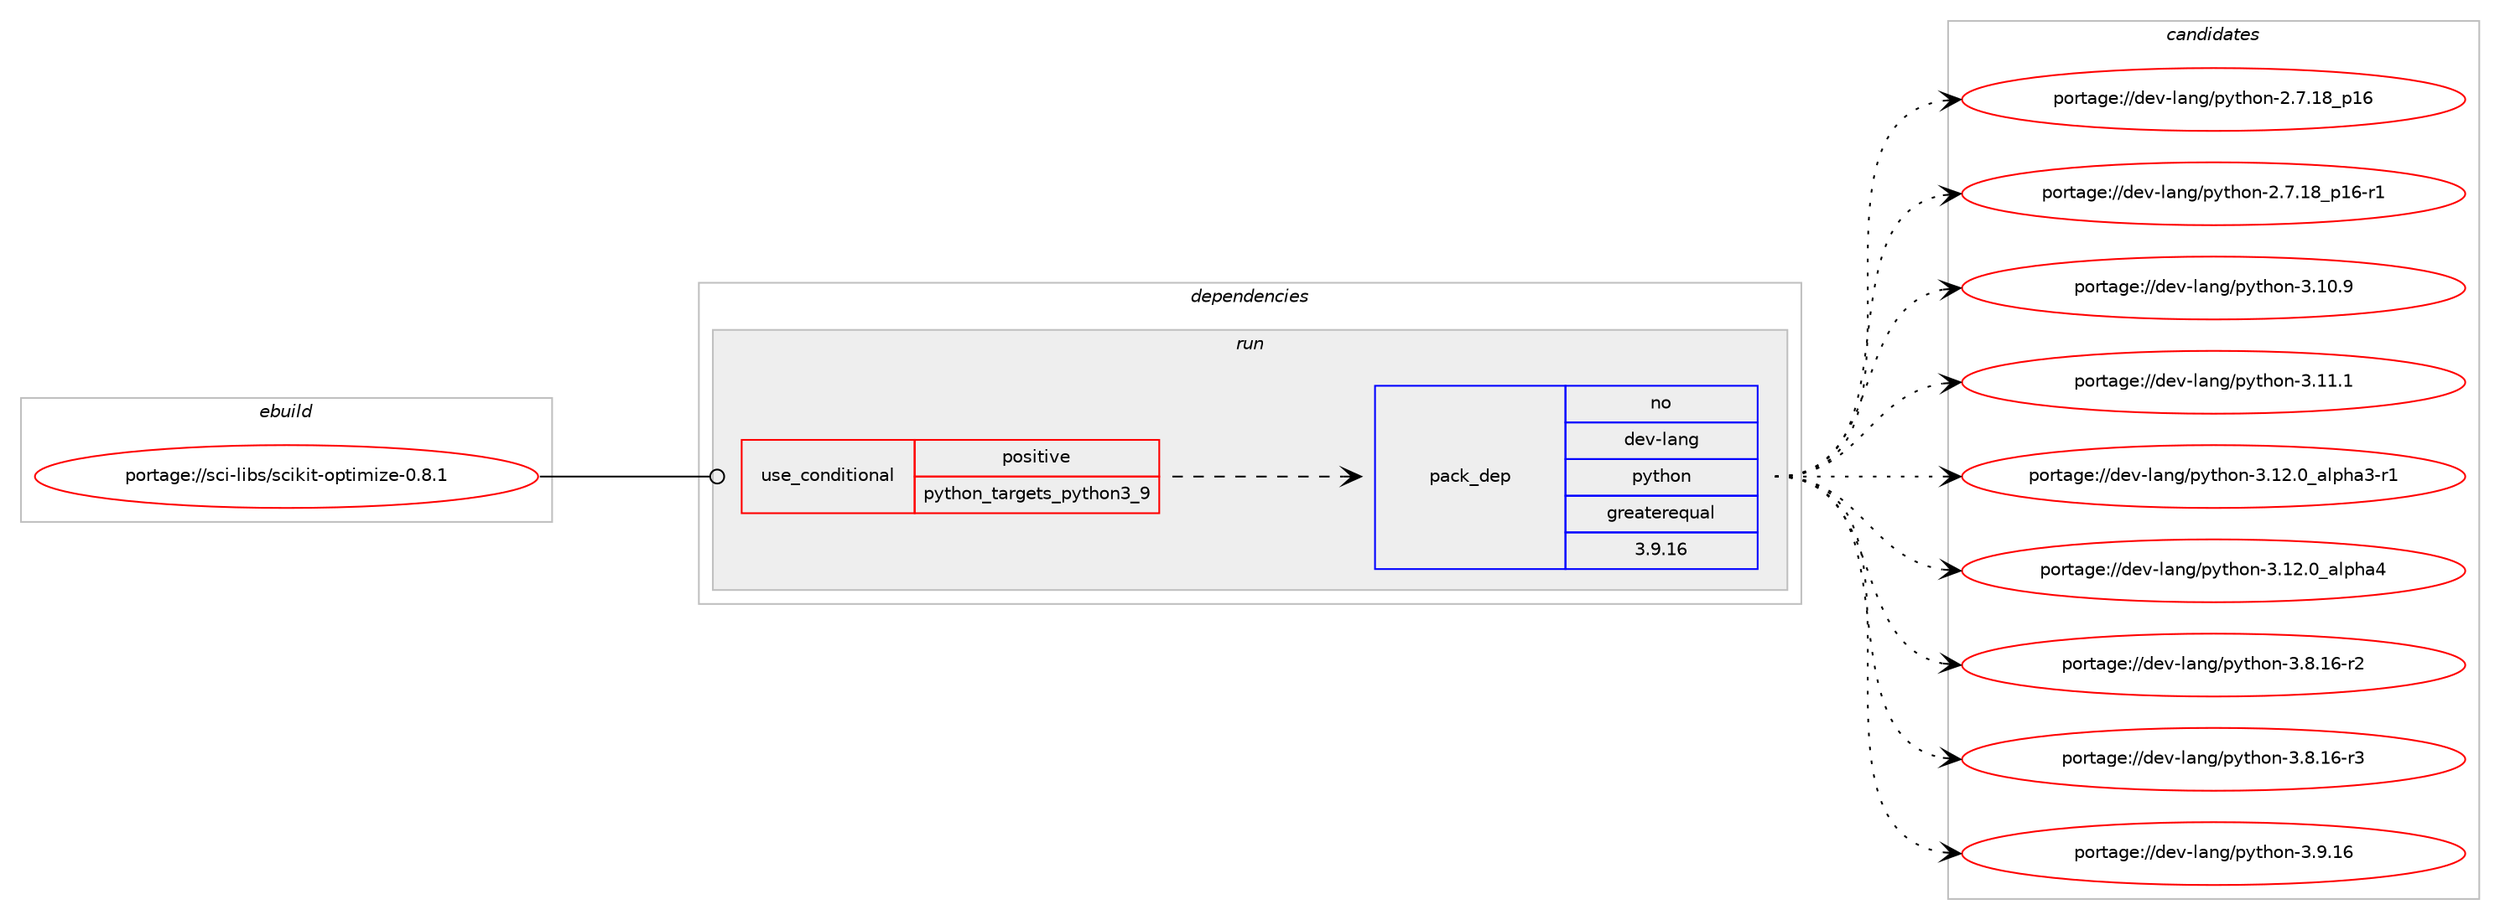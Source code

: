 digraph prolog {

# *************
# Graph options
# *************

newrank=true;
concentrate=true;
compound=true;
graph [rankdir=LR,fontname=Helvetica,fontsize=10,ranksep=1.5];#, ranksep=2.5, nodesep=0.2];
edge  [arrowhead=vee];
node  [fontname=Helvetica,fontsize=10];

# **********
# The ebuild
# **********

subgraph cluster_leftcol {
color=gray;
rank=same;
label=<<i>ebuild</i>>;
id [label="portage://sci-libs/scikit-optimize-0.8.1", color=red, width=4, href="../sci-libs/scikit-optimize-0.8.1.svg"];
}

# ****************
# The dependencies
# ****************

subgraph cluster_midcol {
color=gray;
label=<<i>dependencies</i>>;
subgraph cluster_compile {
fillcolor="#eeeeee";
style=filled;
label=<<i>compile</i>>;
}
subgraph cluster_compileandrun {
fillcolor="#eeeeee";
style=filled;
label=<<i>compile and run</i>>;
}
subgraph cluster_run {
fillcolor="#eeeeee";
style=filled;
label=<<i>run</i>>;
subgraph cond2222 {
dependency3407 [label=<<TABLE BORDER="0" CELLBORDER="1" CELLSPACING="0" CELLPADDING="4"><TR><TD ROWSPAN="3" CELLPADDING="10">use_conditional</TD></TR><TR><TD>positive</TD></TR><TR><TD>python_targets_python3_9</TD></TR></TABLE>>, shape=none, color=red];
subgraph pack1152 {
dependency3408 [label=<<TABLE BORDER="0" CELLBORDER="1" CELLSPACING="0" CELLPADDING="4" WIDTH="220"><TR><TD ROWSPAN="6" CELLPADDING="30">pack_dep</TD></TR><TR><TD WIDTH="110">no</TD></TR><TR><TD>dev-lang</TD></TR><TR><TD>python</TD></TR><TR><TD>greaterequal</TD></TR><TR><TD>3.9.16</TD></TR></TABLE>>, shape=none, color=blue];
}
dependency3407:e -> dependency3408:w [weight=20,style="dashed",arrowhead="vee"];
}
id:e -> dependency3407:w [weight=20,style="solid",arrowhead="odot"];
# *** BEGIN UNKNOWN DEPENDENCY TYPE (TODO) ***
# id -> package_dependency(portage://sci-libs/scikit-optimize-0.8.1,run,no,dev-python,joblib,none,[,,],[],[use(optenable(python_targets_python3_9),negative)])
# *** END UNKNOWN DEPENDENCY TYPE (TODO) ***

# *** BEGIN UNKNOWN DEPENDENCY TYPE (TODO) ***
# id -> package_dependency(portage://sci-libs/scikit-optimize-0.8.1,run,no,dev-python,matplotlib,none,[,,],[],[use(optenable(python_targets_python3_9),negative)])
# *** END UNKNOWN DEPENDENCY TYPE (TODO) ***

# *** BEGIN UNKNOWN DEPENDENCY TYPE (TODO) ***
# id -> package_dependency(portage://sci-libs/scikit-optimize-0.8.1,run,no,dev-python,numpy,none,[,,],[],[use(optenable(python_targets_python3_9),negative)])
# *** END UNKNOWN DEPENDENCY TYPE (TODO) ***

# *** BEGIN UNKNOWN DEPENDENCY TYPE (TODO) ***
# id -> package_dependency(portage://sci-libs/scikit-optimize-0.8.1,run,no,dev-python,pretty-yaml,none,[,,],[],[use(optenable(python_targets_python3_9),negative)])
# *** END UNKNOWN DEPENDENCY TYPE (TODO) ***

# *** BEGIN UNKNOWN DEPENDENCY TYPE (TODO) ***
# id -> package_dependency(portage://sci-libs/scikit-optimize-0.8.1,run,no,dev-python,scipy,none,[,,],[],[use(optenable(python_targets_python3_9),negative)])
# *** END UNKNOWN DEPENDENCY TYPE (TODO) ***

# *** BEGIN UNKNOWN DEPENDENCY TYPE (TODO) ***
# id -> package_dependency(portage://sci-libs/scikit-optimize-0.8.1,run,no,sci-libs,scikit-learn,none,[,,],[],[use(optenable(python_targets_python3_9),negative)])
# *** END UNKNOWN DEPENDENCY TYPE (TODO) ***

}
}

# **************
# The candidates
# **************

subgraph cluster_choices {
rank=same;
color=gray;
label=<<i>candidates</i>>;

subgraph choice1152 {
color=black;
nodesep=1;
choice10010111845108971101034711212111610411111045504655464956951124954 [label="portage://dev-lang/python-2.7.18_p16", color=red, width=4,href="../dev-lang/python-2.7.18_p16.svg"];
choice100101118451089711010347112121116104111110455046554649569511249544511449 [label="portage://dev-lang/python-2.7.18_p16-r1", color=red, width=4,href="../dev-lang/python-2.7.18_p16-r1.svg"];
choice10010111845108971101034711212111610411111045514649484657 [label="portage://dev-lang/python-3.10.9", color=red, width=4,href="../dev-lang/python-3.10.9.svg"];
choice10010111845108971101034711212111610411111045514649494649 [label="portage://dev-lang/python-3.11.1", color=red, width=4,href="../dev-lang/python-3.11.1.svg"];
choice10010111845108971101034711212111610411111045514649504648959710811210497514511449 [label="portage://dev-lang/python-3.12.0_alpha3-r1", color=red, width=4,href="../dev-lang/python-3.12.0_alpha3-r1.svg"];
choice1001011184510897110103471121211161041111104551464950464895971081121049752 [label="portage://dev-lang/python-3.12.0_alpha4", color=red, width=4,href="../dev-lang/python-3.12.0_alpha4.svg"];
choice100101118451089711010347112121116104111110455146564649544511450 [label="portage://dev-lang/python-3.8.16-r2", color=red, width=4,href="../dev-lang/python-3.8.16-r2.svg"];
choice100101118451089711010347112121116104111110455146564649544511451 [label="portage://dev-lang/python-3.8.16-r3", color=red, width=4,href="../dev-lang/python-3.8.16-r3.svg"];
choice10010111845108971101034711212111610411111045514657464954 [label="portage://dev-lang/python-3.9.16", color=red, width=4,href="../dev-lang/python-3.9.16.svg"];
dependency3408:e -> choice10010111845108971101034711212111610411111045504655464956951124954:w [style=dotted,weight="100"];
dependency3408:e -> choice100101118451089711010347112121116104111110455046554649569511249544511449:w [style=dotted,weight="100"];
dependency3408:e -> choice10010111845108971101034711212111610411111045514649484657:w [style=dotted,weight="100"];
dependency3408:e -> choice10010111845108971101034711212111610411111045514649494649:w [style=dotted,weight="100"];
dependency3408:e -> choice10010111845108971101034711212111610411111045514649504648959710811210497514511449:w [style=dotted,weight="100"];
dependency3408:e -> choice1001011184510897110103471121211161041111104551464950464895971081121049752:w [style=dotted,weight="100"];
dependency3408:e -> choice100101118451089711010347112121116104111110455146564649544511450:w [style=dotted,weight="100"];
dependency3408:e -> choice100101118451089711010347112121116104111110455146564649544511451:w [style=dotted,weight="100"];
dependency3408:e -> choice10010111845108971101034711212111610411111045514657464954:w [style=dotted,weight="100"];
}
}

}
